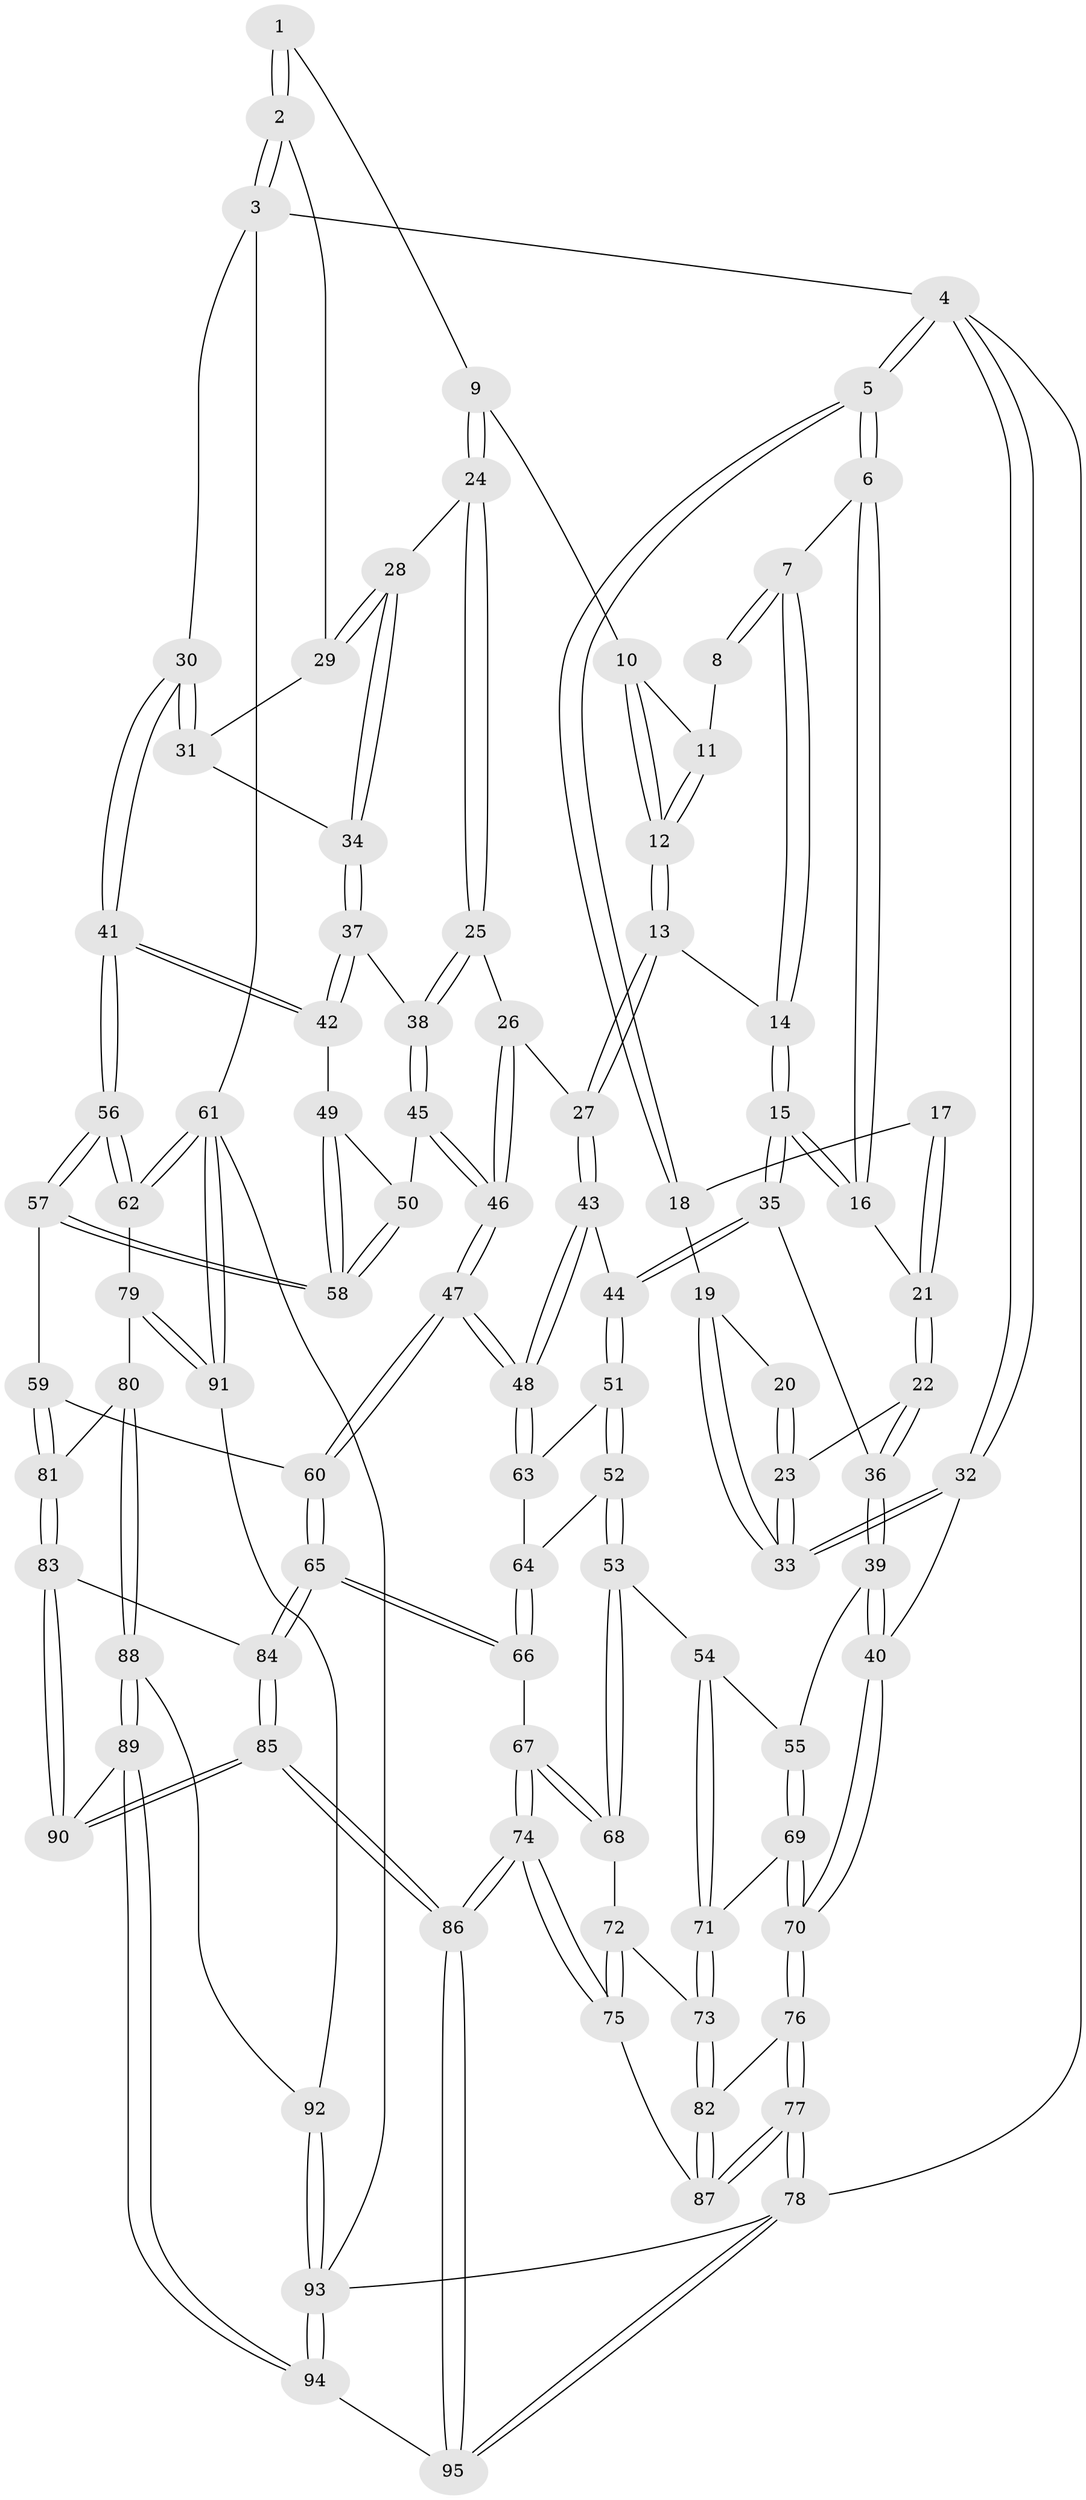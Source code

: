// coarse degree distribution, {3: 0.375, 2: 0.041666666666666664, 4: 0.5, 5: 0.08333333333333333}
// Generated by graph-tools (version 1.1) at 2025/38/03/04/25 23:38:23]
// undirected, 95 vertices, 234 edges
graph export_dot {
  node [color=gray90,style=filled];
  1 [pos="+0.6614981737252085+0"];
  2 [pos="+1+0"];
  3 [pos="+1+0"];
  4 [pos="+0+0"];
  5 [pos="+0+0"];
  6 [pos="+0.3541625503578419+0"];
  7 [pos="+0.3833490006184947+0"];
  8 [pos="+0.5655657709119417+0"];
  9 [pos="+0.6831150979187843+0.10387393297400371"];
  10 [pos="+0.6766125562940412+0.10405764669782193"];
  11 [pos="+0.6028181233544718+0.0432384756543375"];
  12 [pos="+0.4931136798423081+0.18808324368868506"];
  13 [pos="+0.49203293024252287+0.18883633010004672"];
  14 [pos="+0.4612680271694494+0.17232735217239753"];
  15 [pos="+0.3428383333031451+0.2222832322879617"];
  16 [pos="+0.20647523246610472+0.08327704013747508"];
  17 [pos="+0.12330625083447405+0.07567075374480343"];
  18 [pos="+0.042061421541571366+0.007444245509590949"];
  19 [pos="+0.030959060878292966+0.13270833308056817"];
  20 [pos="+0.07550316332204154+0.11227146870055234"];
  21 [pos="+0.19175659640332654+0.09063717114442767"];
  22 [pos="+0.13961449632770428+0.20632763571546"];
  23 [pos="+0.10857545568340386+0.20610180329834837"];
  24 [pos="+0.7206157846789091+0.12298012868759249"];
  25 [pos="+0.6837919972197588+0.2555203565571905"];
  26 [pos="+0.5697590568020632+0.2564776589591799"];
  27 [pos="+0.5314164519599478+0.2477690241789534"];
  28 [pos="+0.7597946217064356+0.11259243839232427"];
  29 [pos="+0.948196581985008+0"];
  30 [pos="+1+0.25703170956313504"];
  31 [pos="+0.8868579644124535+0.15188081339128592"];
  32 [pos="+0+0.28861550731639174"];
  33 [pos="+0+0.2231847449860818"];
  34 [pos="+0.8473527672720913+0.22570660304744916"];
  35 [pos="+0.29849776294061003+0.29060133923424813"];
  36 [pos="+0.16146770566745725+0.24389605352396376"];
  37 [pos="+0.8555039541731908+0.27858636956079785"];
  38 [pos="+0.7243456819653095+0.2878234972140801"];
  39 [pos="+0.07120397050694156+0.41920076643034876"];
  40 [pos="+0+0.3602162742462524"];
  41 [pos="+1+0.39242486099467416"];
  42 [pos="+0.8968513761437913+0.31145312729496094"];
  43 [pos="+0.5062160932880171+0.35741723254219826"];
  44 [pos="+0.29370502160776846+0.4247988525207884"];
  45 [pos="+0.6914486375105545+0.438420468490375"];
  46 [pos="+0.677760720300225+0.44776936429781744"];
  47 [pos="+0.6052633115528517+0.5289702248100205"];
  48 [pos="+0.5629070408209162+0.481600564689898"];
  49 [pos="+0.8074025093669103+0.4024347500839385"];
  50 [pos="+0.7222844962928342+0.43950961985771086"];
  51 [pos="+0.29063652794016676+0.431745996647895"];
  52 [pos="+0.287322819533664+0.436289672001121"];
  53 [pos="+0.24571732262531912+0.469003574983935"];
  54 [pos="+0.1514690456994659+0.46654878808004324"];
  55 [pos="+0.14392853474335407+0.46368161470563996"];
  56 [pos="+1+0.5751969114193737"];
  57 [pos="+0.8735233813297271+0.5454517090611102"];
  58 [pos="+0.8613517548221123+0.5332711666931907"];
  59 [pos="+0.7363009325013937+0.6026678110760282"];
  60 [pos="+0.6045884289575628+0.5630835033244952"];
  61 [pos="+1+0.9300250399684887"];
  62 [pos="+1+0.615472389895456"];
  63 [pos="+0.455778703577677+0.47265041319075635"];
  64 [pos="+0.4195011089299486+0.546961030446356"];
  65 [pos="+0.5909659318611237+0.5827173429225746"];
  66 [pos="+0.47483804780450534+0.606423356200344"];
  67 [pos="+0.4125670312530811+0.6546251016465382"];
  68 [pos="+0.2593003349208109+0.5271566533640402"];
  69 [pos="+0.006363952842742217+0.6345897592412468"];
  70 [pos="+0+0.6811490683716251"];
  71 [pos="+0.11143951567449362+0.6569714011192805"];
  72 [pos="+0.25639352369892815+0.5510022857454229"];
  73 [pos="+0.13405218943579988+0.6920100804808468"];
  74 [pos="+0.30603329332565227+0.8952774893493141"];
  75 [pos="+0.2780386866244599+0.8732719644395763"];
  76 [pos="+0+0.708515299947926"];
  77 [pos="+0+0.9301672519243519"];
  78 [pos="+0+1"];
  79 [pos="+0.9180739227412643+0.7733630217687544"];
  80 [pos="+0.8395440272597945+0.7772435092557233"];
  81 [pos="+0.8144801535580851+0.7743054107383849"];
  82 [pos="+0.1557450199220223+0.756312445760478"];
  83 [pos="+0.7183932018398855+0.8099079445323121"];
  84 [pos="+0.5977081719620698+0.6788463183495929"];
  85 [pos="+0.4245980230809653+0.9146321009624332"];
  86 [pos="+0.3476627756036977+0.9627439792961245"];
  87 [pos="+0.2534086468484648+0.8625107703988679"];
  88 [pos="+0.8039237037610762+0.9434861661415771"];
  89 [pos="+0.7310763760895906+0.9844383226126453"];
  90 [pos="+0.6918675010130194+0.8558255533824123"];
  91 [pos="+0.9133927952614489+0.9406522761761124"];
  92 [pos="+0.9115770850452607+0.9465456856360412"];
  93 [pos="+0.9551008796588514+1"];
  94 [pos="+0.696851550485921+1"];
  95 [pos="+0.35411104899229057+1"];
  1 -- 2;
  1 -- 2;
  1 -- 9;
  2 -- 3;
  2 -- 3;
  2 -- 29;
  3 -- 4;
  3 -- 30;
  3 -- 61;
  4 -- 5;
  4 -- 5;
  4 -- 32;
  4 -- 32;
  4 -- 78;
  5 -- 6;
  5 -- 6;
  5 -- 18;
  5 -- 18;
  6 -- 7;
  6 -- 16;
  6 -- 16;
  7 -- 8;
  7 -- 8;
  7 -- 14;
  7 -- 14;
  8 -- 11;
  9 -- 10;
  9 -- 24;
  9 -- 24;
  10 -- 11;
  10 -- 12;
  10 -- 12;
  11 -- 12;
  11 -- 12;
  12 -- 13;
  12 -- 13;
  13 -- 14;
  13 -- 27;
  13 -- 27;
  14 -- 15;
  14 -- 15;
  15 -- 16;
  15 -- 16;
  15 -- 35;
  15 -- 35;
  16 -- 21;
  17 -- 18;
  17 -- 21;
  17 -- 21;
  18 -- 19;
  19 -- 20;
  19 -- 33;
  19 -- 33;
  20 -- 23;
  20 -- 23;
  21 -- 22;
  21 -- 22;
  22 -- 23;
  22 -- 36;
  22 -- 36;
  23 -- 33;
  23 -- 33;
  24 -- 25;
  24 -- 25;
  24 -- 28;
  25 -- 26;
  25 -- 38;
  25 -- 38;
  26 -- 27;
  26 -- 46;
  26 -- 46;
  27 -- 43;
  27 -- 43;
  28 -- 29;
  28 -- 29;
  28 -- 34;
  28 -- 34;
  29 -- 31;
  30 -- 31;
  30 -- 31;
  30 -- 41;
  30 -- 41;
  31 -- 34;
  32 -- 33;
  32 -- 33;
  32 -- 40;
  34 -- 37;
  34 -- 37;
  35 -- 36;
  35 -- 44;
  35 -- 44;
  36 -- 39;
  36 -- 39;
  37 -- 38;
  37 -- 42;
  37 -- 42;
  38 -- 45;
  38 -- 45;
  39 -- 40;
  39 -- 40;
  39 -- 55;
  40 -- 70;
  40 -- 70;
  41 -- 42;
  41 -- 42;
  41 -- 56;
  41 -- 56;
  42 -- 49;
  43 -- 44;
  43 -- 48;
  43 -- 48;
  44 -- 51;
  44 -- 51;
  45 -- 46;
  45 -- 46;
  45 -- 50;
  46 -- 47;
  46 -- 47;
  47 -- 48;
  47 -- 48;
  47 -- 60;
  47 -- 60;
  48 -- 63;
  48 -- 63;
  49 -- 50;
  49 -- 58;
  49 -- 58;
  50 -- 58;
  50 -- 58;
  51 -- 52;
  51 -- 52;
  51 -- 63;
  52 -- 53;
  52 -- 53;
  52 -- 64;
  53 -- 54;
  53 -- 68;
  53 -- 68;
  54 -- 55;
  54 -- 71;
  54 -- 71;
  55 -- 69;
  55 -- 69;
  56 -- 57;
  56 -- 57;
  56 -- 62;
  56 -- 62;
  57 -- 58;
  57 -- 58;
  57 -- 59;
  59 -- 60;
  59 -- 81;
  59 -- 81;
  60 -- 65;
  60 -- 65;
  61 -- 62;
  61 -- 62;
  61 -- 91;
  61 -- 91;
  61 -- 93;
  62 -- 79;
  63 -- 64;
  64 -- 66;
  64 -- 66;
  65 -- 66;
  65 -- 66;
  65 -- 84;
  65 -- 84;
  66 -- 67;
  67 -- 68;
  67 -- 68;
  67 -- 74;
  67 -- 74;
  68 -- 72;
  69 -- 70;
  69 -- 70;
  69 -- 71;
  70 -- 76;
  70 -- 76;
  71 -- 73;
  71 -- 73;
  72 -- 73;
  72 -- 75;
  72 -- 75;
  73 -- 82;
  73 -- 82;
  74 -- 75;
  74 -- 75;
  74 -- 86;
  74 -- 86;
  75 -- 87;
  76 -- 77;
  76 -- 77;
  76 -- 82;
  77 -- 78;
  77 -- 78;
  77 -- 87;
  77 -- 87;
  78 -- 95;
  78 -- 95;
  78 -- 93;
  79 -- 80;
  79 -- 91;
  79 -- 91;
  80 -- 81;
  80 -- 88;
  80 -- 88;
  81 -- 83;
  81 -- 83;
  82 -- 87;
  82 -- 87;
  83 -- 84;
  83 -- 90;
  83 -- 90;
  84 -- 85;
  84 -- 85;
  85 -- 86;
  85 -- 86;
  85 -- 90;
  85 -- 90;
  86 -- 95;
  86 -- 95;
  88 -- 89;
  88 -- 89;
  88 -- 92;
  89 -- 90;
  89 -- 94;
  89 -- 94;
  91 -- 92;
  92 -- 93;
  92 -- 93;
  93 -- 94;
  93 -- 94;
  94 -- 95;
}
